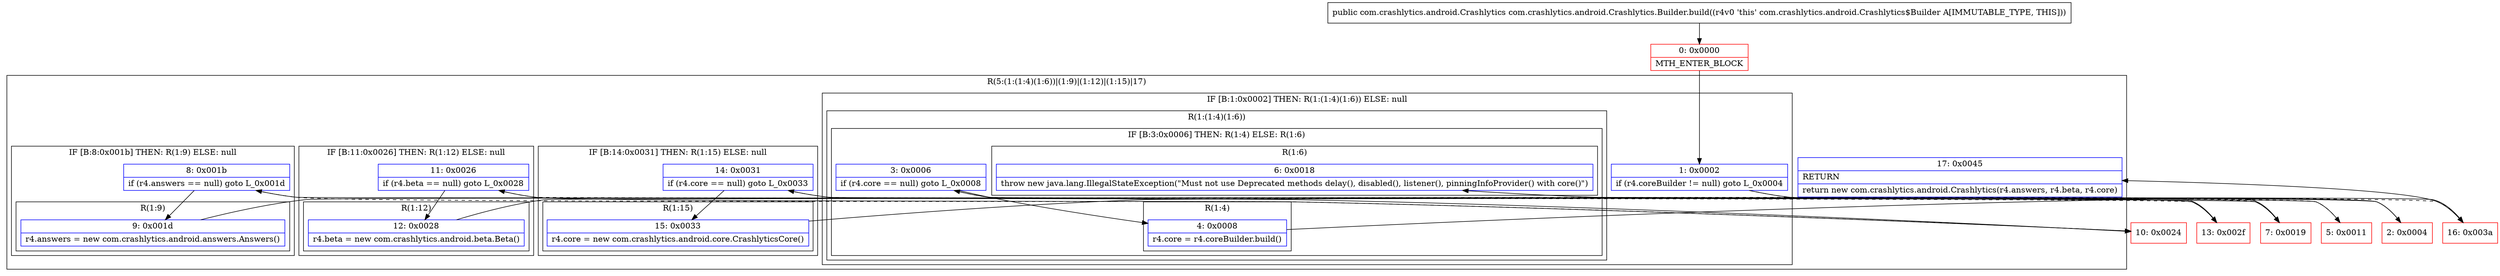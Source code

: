 digraph "CFG forcom.crashlytics.android.Crashlytics.Builder.build()Lcom\/crashlytics\/android\/Crashlytics;" {
subgraph cluster_Region_609445467 {
label = "R(5:(1:(1:4)(1:6))|(1:9)|(1:12)|(1:15)|17)";
node [shape=record,color=blue];
subgraph cluster_IfRegion_1333957982 {
label = "IF [B:1:0x0002] THEN: R(1:(1:4)(1:6)) ELSE: null";
node [shape=record,color=blue];
Node_1 [shape=record,label="{1\:\ 0x0002|if (r4.coreBuilder != null) goto L_0x0004\l}"];
subgraph cluster_Region_1934720976 {
label = "R(1:(1:4)(1:6))";
node [shape=record,color=blue];
subgraph cluster_IfRegion_548388365 {
label = "IF [B:3:0x0006] THEN: R(1:4) ELSE: R(1:6)";
node [shape=record,color=blue];
Node_3 [shape=record,label="{3\:\ 0x0006|if (r4.core == null) goto L_0x0008\l}"];
subgraph cluster_Region_535913981 {
label = "R(1:4)";
node [shape=record,color=blue];
Node_4 [shape=record,label="{4\:\ 0x0008|r4.core = r4.coreBuilder.build()\l}"];
}
subgraph cluster_Region_1140992824 {
label = "R(1:6)";
node [shape=record,color=blue];
Node_6 [shape=record,label="{6\:\ 0x0018|throw new java.lang.IllegalStateException(\"Must not use Deprecated methods delay(), disabled(), listener(), pinningInfoProvider() with core()\")\l}"];
}
}
}
}
subgraph cluster_IfRegion_1020617623 {
label = "IF [B:8:0x001b] THEN: R(1:9) ELSE: null";
node [shape=record,color=blue];
Node_8 [shape=record,label="{8\:\ 0x001b|if (r4.answers == null) goto L_0x001d\l}"];
subgraph cluster_Region_1641545174 {
label = "R(1:9)";
node [shape=record,color=blue];
Node_9 [shape=record,label="{9\:\ 0x001d|r4.answers = new com.crashlytics.android.answers.Answers()\l}"];
}
}
subgraph cluster_IfRegion_1973269148 {
label = "IF [B:11:0x0026] THEN: R(1:12) ELSE: null";
node [shape=record,color=blue];
Node_11 [shape=record,label="{11\:\ 0x0026|if (r4.beta == null) goto L_0x0028\l}"];
subgraph cluster_Region_538119420 {
label = "R(1:12)";
node [shape=record,color=blue];
Node_12 [shape=record,label="{12\:\ 0x0028|r4.beta = new com.crashlytics.android.beta.Beta()\l}"];
}
}
subgraph cluster_IfRegion_936184498 {
label = "IF [B:14:0x0031] THEN: R(1:15) ELSE: null";
node [shape=record,color=blue];
Node_14 [shape=record,label="{14\:\ 0x0031|if (r4.core == null) goto L_0x0033\l}"];
subgraph cluster_Region_1772775632 {
label = "R(1:15)";
node [shape=record,color=blue];
Node_15 [shape=record,label="{15\:\ 0x0033|r4.core = new com.crashlytics.android.core.CrashlyticsCore()\l}"];
}
}
Node_17 [shape=record,label="{17\:\ 0x0045|RETURN\l|return new com.crashlytics.android.Crashlytics(r4.answers, r4.beta, r4.core)\l}"];
}
Node_0 [shape=record,color=red,label="{0\:\ 0x0000|MTH_ENTER_BLOCK\l}"];
Node_2 [shape=record,color=red,label="{2\:\ 0x0004}"];
Node_5 [shape=record,color=red,label="{5\:\ 0x0011}"];
Node_7 [shape=record,color=red,label="{7\:\ 0x0019}"];
Node_10 [shape=record,color=red,label="{10\:\ 0x0024}"];
Node_13 [shape=record,color=red,label="{13\:\ 0x002f}"];
Node_16 [shape=record,color=red,label="{16\:\ 0x003a}"];
MethodNode[shape=record,label="{public com.crashlytics.android.Crashlytics com.crashlytics.android.Crashlytics.Builder.build((r4v0 'this' com.crashlytics.android.Crashlytics$Builder A[IMMUTABLE_TYPE, THIS])) }"];
MethodNode -> Node_0;
Node_1 -> Node_2;
Node_1 -> Node_7[style=dashed];
Node_3 -> Node_4;
Node_3 -> Node_5[style=dashed];
Node_4 -> Node_7;
Node_8 -> Node_9;
Node_8 -> Node_10[style=dashed];
Node_9 -> Node_10;
Node_11 -> Node_12;
Node_11 -> Node_13[style=dashed];
Node_12 -> Node_13;
Node_14 -> Node_15;
Node_14 -> Node_16[style=dashed];
Node_15 -> Node_16;
Node_0 -> Node_1;
Node_2 -> Node_3;
Node_5 -> Node_6;
Node_7 -> Node_8;
Node_10 -> Node_11;
Node_13 -> Node_14;
Node_16 -> Node_17;
}

